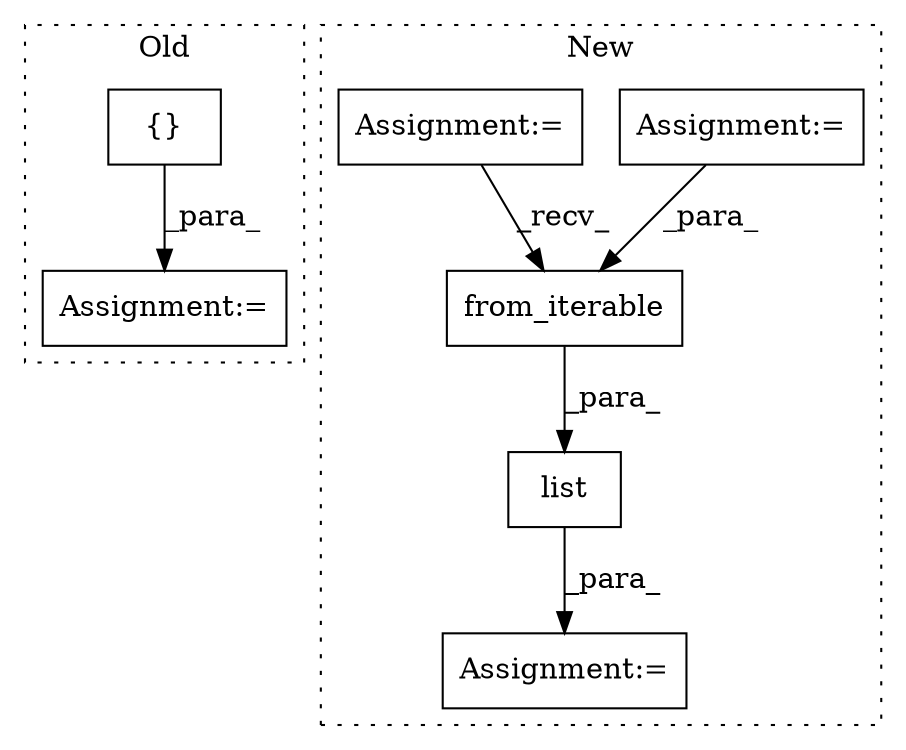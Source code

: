digraph G {
subgraph cluster0 {
1 [label="{}" a="4" s="6218" l="2" shape="box"];
7 [label="Assignment:=" a="7" s="6178" l="7" shape="box"];
label = "Old";
style="dotted";
}
subgraph cluster1 {
2 [label="from_iterable" a="32" s="8337,8359" l="14,1" shape="box"];
3 [label="Assignment:=" a="7" s="7840" l="1" shape="box"];
4 [label="Assignment:=" a="7" s="7637" l="5" shape="box"];
5 [label="Assignment:=" a="7" s="8371" l="1" shape="box"];
6 [label="list" a="32" s="8326,8360" l="5,1" shape="box"];
label = "New";
style="dotted";
}
1 -> 7 [label="_para_"];
2 -> 6 [label="_para_"];
3 -> 2 [label="_para_"];
4 -> 2 [label="_recv_"];
6 -> 5 [label="_para_"];
}